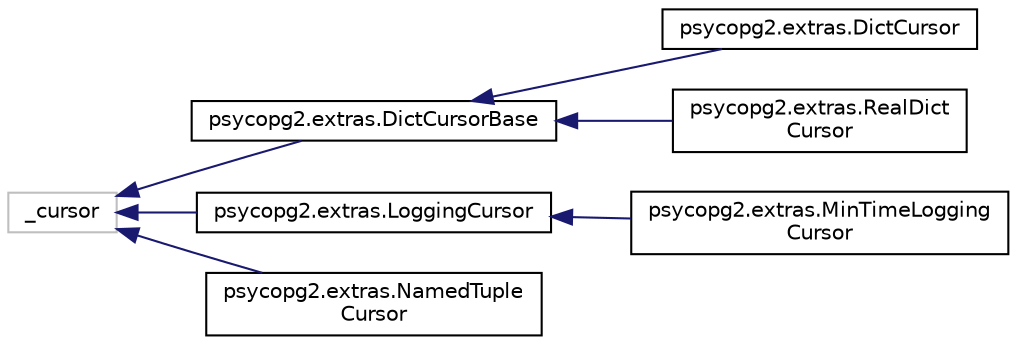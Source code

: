 digraph "Graphical Class Hierarchy"
{
 // LATEX_PDF_SIZE
  edge [fontname="Helvetica",fontsize="10",labelfontname="Helvetica",labelfontsize="10"];
  node [fontname="Helvetica",fontsize="10",shape=record];
  rankdir="LR";
  Node36 [label="_cursor",height=0.2,width=0.4,color="grey75", fillcolor="white", style="filled",tooltip=" "];
  Node36 -> Node0 [dir="back",color="midnightblue",fontsize="10",style="solid",fontname="Helvetica"];
  Node0 [label="psycopg2.extras.DictCursorBase",height=0.2,width=0.4,color="black", fillcolor="white", style="filled",URL="$classpsycopg2_1_1extras_1_1_dict_cursor_base.html",tooltip=" "];
  Node0 -> Node1 [dir="back",color="midnightblue",fontsize="10",style="solid",fontname="Helvetica"];
  Node1 [label="psycopg2.extras.DictCursor",height=0.2,width=0.4,color="black", fillcolor="white", style="filled",URL="$classpsycopg2_1_1extras_1_1_dict_cursor.html",tooltip=" "];
  Node0 -> Node2 [dir="back",color="midnightblue",fontsize="10",style="solid",fontname="Helvetica"];
  Node2 [label="psycopg2.extras.RealDict\lCursor",height=0.2,width=0.4,color="black", fillcolor="white", style="filled",URL="$classpsycopg2_1_1extras_1_1_real_dict_cursor.html",tooltip=" "];
  Node36 -> Node40 [dir="back",color="midnightblue",fontsize="10",style="solid",fontname="Helvetica"];
  Node40 [label="psycopg2.extras.LoggingCursor",height=0.2,width=0.4,color="black", fillcolor="white", style="filled",URL="$classpsycopg2_1_1extras_1_1_logging_cursor.html",tooltip=" "];
  Node40 -> Node41 [dir="back",color="midnightblue",fontsize="10",style="solid",fontname="Helvetica"];
  Node41 [label="psycopg2.extras.MinTimeLogging\lCursor",height=0.2,width=0.4,color="black", fillcolor="white", style="filled",URL="$classpsycopg2_1_1extras_1_1_min_time_logging_cursor.html",tooltip=" "];
  Node36 -> Node42 [dir="back",color="midnightblue",fontsize="10",style="solid",fontname="Helvetica"];
  Node42 [label="psycopg2.extras.NamedTuple\lCursor",height=0.2,width=0.4,color="black", fillcolor="white", style="filled",URL="$classpsycopg2_1_1extras_1_1_named_tuple_cursor.html",tooltip=" "];
}
